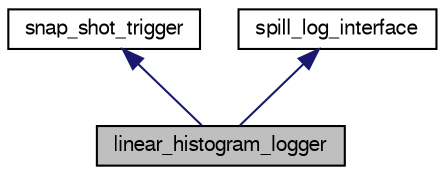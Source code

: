 digraph G
{
  bgcolor="transparent";
  edge [fontname="FreeSans",fontsize="10",labelfontname="FreeSans",labelfontsize="10"];
  node [fontname="FreeSans",fontsize="10",shape=record];
  Node1 [label="linear_histogram_logger",height=0.2,width=0.4,color="black", fillcolor="grey75", style="filled" fontcolor="black"];
  Node2 -> Node1 [dir=back,color="midnightblue",fontsize="10",style="solid",fontname="FreeSans"];
  Node2 [label="snap_shot_trigger",height=0.2,width=0.4,color="black",URL="$classsnap__shot__trigger.html"];
  Node3 -> Node1 [dir=back,color="midnightblue",fontsize="10",style="solid",fontname="FreeSans"];
  Node3 [label="spill_log_interface",height=0.2,width=0.4,color="black",URL="$classspill__log__interface.html"];
}

